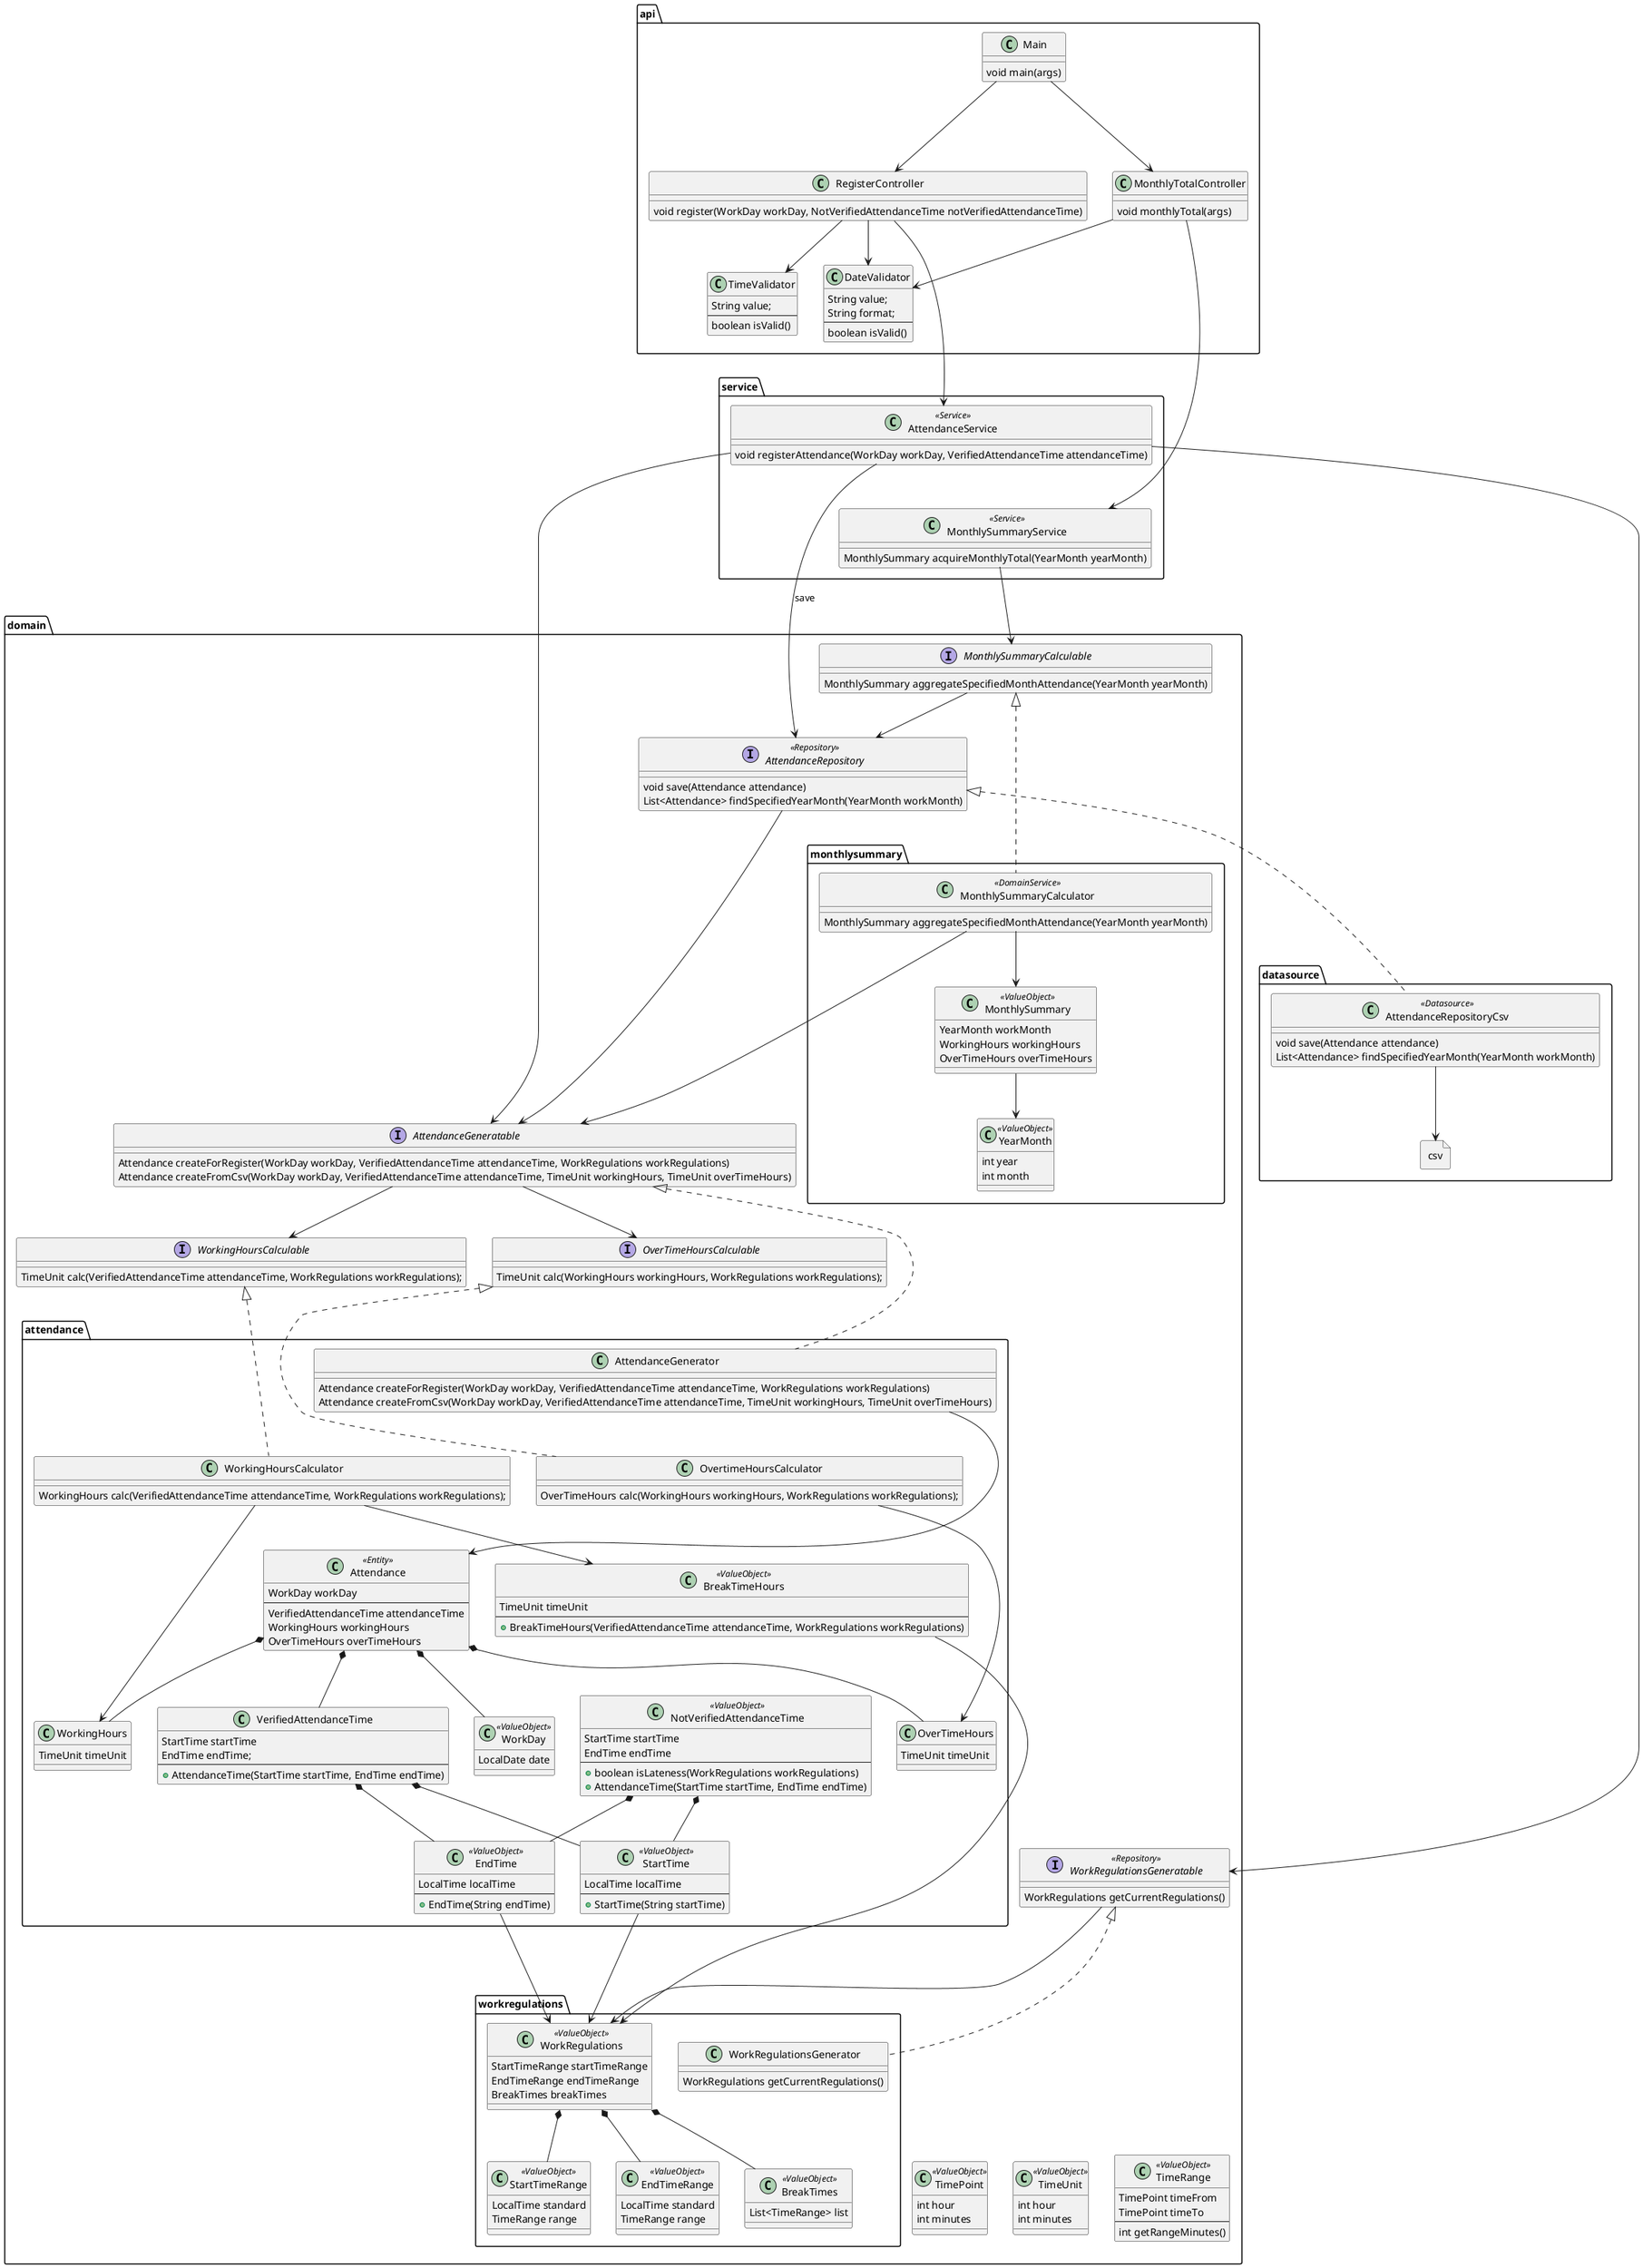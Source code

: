 @startuml

package api {
    class Main {
        'パラメータのValidation
        'ServiceにわたすEntity, ValueObjectの生成
        void main(args)
    }

    class RegisterController {
        void register(WorkDay workDay, NotVerifiedAttendanceTime notVerifiedAttendanceTime)
    }

    class MonthlyTotalController {
        void monthlyTotal(args)
    }

    class DateValidator {
        String value;
        String format;
        --
        boolean isValid()
    }

    class TimeValidator {
        String value;
        --
        boolean isValid()
    }
}

package service {
    class AttendanceService <<Service>> {
        '遅刻の場合はNG → 勤務時間の算出 → 登録
        void registerAttendance(WorkDay workDay, VerifiedAttendanceTime attendanceTime)
    }

    class MonthlySummaryService <<Service>> {
        '当月分のAttendance取得 → 集計処理呼び出し
        MonthlySummary acquireMonthlyTotal(YearMonth yearMonth)
    }
}

package datasource {
    class AttendanceRepositoryCsv <<Datasource>> {
        void save(Attendance attendance)
        List<Attendance> findSpecifiedYearMonth(YearMonth workMonth)
    }

    file csv {
    }
}

package domain {

    package attendance {
        class AttendanceGenerator {
            Attendance createForRegister(WorkDay workDay, VerifiedAttendanceTime attendanceTime, WorkRegulations workRegulations)
            Attendance createFromCsv(WorkDay workDay, VerifiedAttendanceTime attendanceTime, TimeUnit workingHours, TimeUnit overTimeHours)
        }

        class Attendance <<Entity>>{
            WorkDay workDay
            --
            VerifiedAttendanceTime attendanceTime
            WorkingHours workingHours
            OverTimeHours overTimeHours
        }

        class WorkDay <<ValueObject>> {
            LocalDate date
        }

        class VerifiedAttendanceTime {
            StartTime startTime
            EndTime endTime;
            --
            + AttendanceTime(StartTime startTime, EndTime endTime)
        }

        class NotVerifiedAttendanceTime <<ValueObject>> {
            StartTime startTime
            EndTime endTime
            --
            + boolean isLateness(WorkRegulations workRegulations)
            + AttendanceTime(StartTime startTime, EndTime endTime)
        }

        class StartTime <<ValueObject>> {
            LocalTime localTime
            --
            + StartTime(String startTime)
        }

        class EndTime <<ValueObject>> {
            LocalTime localTime
            --
            + EndTime(String endTime)
        }

        class BreakTimeHours <<ValueObject>> {
            TimeUnit timeUnit
            --
            + BreakTimeHours(VerifiedAttendanceTime attendanceTime, WorkRegulations workRegulations)
        }

        class WorkingHours {
            TimeUnit timeUnit
        }

        class WorkingHoursCalculator {
            WorkingHours calc(VerifiedAttendanceTime attendanceTime, WorkRegulations workRegulations);
        }

        class OverTimeHours {
            TimeUnit timeUnit
        }

        class OvertimeHoursCalculator {
            OverTimeHours calc(WorkingHours workingHours, WorkRegulations workRegulations);
        }
    }

    package workregulations {

        class WorkRegulationsGenerator {
            WorkRegulations getCurrentRegulations()
        }

        class WorkRegulations <<ValueObject>> {
            StartTimeRange startTimeRange
            EndTimeRange endTimeRange
            BreakTimes breakTimes
        }

        class StartTimeRange <<ValueObject>> {
            LocalTime standard
            TimeRange range
        }

        class EndTimeRange <<ValueObject>> {
            LocalTime standard
            TimeRange range
        }

        class BreakTimes <<ValueObject>> {
            List<TimeRange> list
        }
    }

    package monthlysummary {
        class MonthlySummaryCalculator <<DomainService>> {
            MonthlySummary aggregateSpecifiedMonthAttendance(YearMonth yearMonth)
        }

        class MonthlySummary <<ValueObject>> {
            YearMonth workMonth
            WorkingHours workingHours
            OverTimeHours overTimeHours
        }

        class YearMonth <<ValueObject>> {
            int year
            int month
        }
    }

    class TimePoint <<ValueObject>> {
        int hour
        int minutes
    }

    class TimeUnit <<ValueObject>> {
        int hour
        int minutes
    }

    class TimeRange <<ValueObject>> {
        TimePoint timeFrom
        TimePoint timeTo
        --
        int getRangeMinutes()
    }

    interface AttendanceGeneratable {
        Attendance createForRegister(WorkDay workDay, VerifiedAttendanceTime attendanceTime, WorkRegulations workRegulations)
        Attendance createFromCsv(WorkDay workDay, VerifiedAttendanceTime attendanceTime, TimeUnit workingHours, TimeUnit overTimeHours)
    }

    interface WorkRegulationsGeneratable <<Repository>> {
        WorkRegulations getCurrentRegulations()
    }

    interface WorkingHoursCalculable {
        TimeUnit calc(VerifiedAttendanceTime attendanceTime, WorkRegulations workRegulations);
    }

    interface OverTimeHoursCalculable {
        TimeUnit calc(WorkingHours workingHours, WorkRegulations workRegulations);
    }

    interface MonthlySummaryCalculable {
        MonthlySummary aggregateSpecifiedMonthAttendance(YearMonth yearMonth)
    }

    interface AttendanceRepository <<Repository>> {
        void save(Attendance attendance)
        List<Attendance> findSpecifiedYearMonth(YearMonth workMonth)
    }
}


'***** 相関関係 *****
'API
Main ---> RegisterController
Main ---> MonthlyTotalController
RegisterController --> DateValidator
RegisterController --> TimeValidator
MonthlyTotalController --> DateValidator
RegisterController ---> AttendanceService
MonthlyTotalController ---> MonthlySummaryService

'Service
AttendanceService -[hidden]- MonthlySummaryService
AttendanceService ---> AttendanceGeneratable
AttendanceService ---> WorkRegulationsGeneratable
AttendanceService --> AttendanceRepository : save

MonthlySummaryService --> MonthlySummaryCalculable

'Domain-Factory/Calcultor
AttendanceGeneratable--> WorkingHoursCalculable
AttendanceGeneratable--> OverTimeHoursCalculable

WorkingHoursCalculator --> BreakTimeHours

MonthlySummaryCalculable --> AttendanceRepository
MonthlySummaryCalculator --> MonthlySummary
MonthlySummaryCalculator ---> AttendanceGeneratable

WorkingHoursCalculator ---> WorkingHours
OvertimeHoursCalculator ---> OverTimeHours

'Repository
AttendanceRepository ---> AttendanceGeneratable
AttendanceGenerator ---> Attendance
WorkRegulationsGeneratable ---> WorkRegulations
AttendanceRepositoryCsv --> csv

BreakTimeHours ---> WorkRegulations
StartTime ---> WorkRegulations
EndTime ---> WorkRegulations

'実装
AttendanceRepository <|... AttendanceRepositoryCsv
WorkRegulationsGeneratable <|... WorkRegulationsGenerator
AttendanceGeneratable <|... AttendanceGenerator
WorkingHoursCalculable <|... WorkingHoursCalculator
OverTimeHoursCalculable <|... OvertimeHoursCalculator
MonthlySummaryCalculable <|... MonthlySummaryCalculator

'集約
Attendance *-- VerifiedAttendanceTime
VerifiedAttendanceTime *-- StartTime
VerifiedAttendanceTime *-- EndTime
Attendance *-- WorkDay
Attendance *-- WorkingHours
Attendance *-- OverTimeHours
NotVerifiedAttendanceTime *-- StartTime
NotVerifiedAttendanceTime *-- EndTime

WorkRegulations *-- BreakTimes
WorkRegulations *-- StartTimeRange
WorkRegulations *-- EndTimeRange

MonthlySummary --> YearMonth

WorkRegulations -[hidden]- TimeUnit
WorkRegulations -[hidden]- TimeRange
WorkRegulations -[hidden]- TimePoint

@enduml